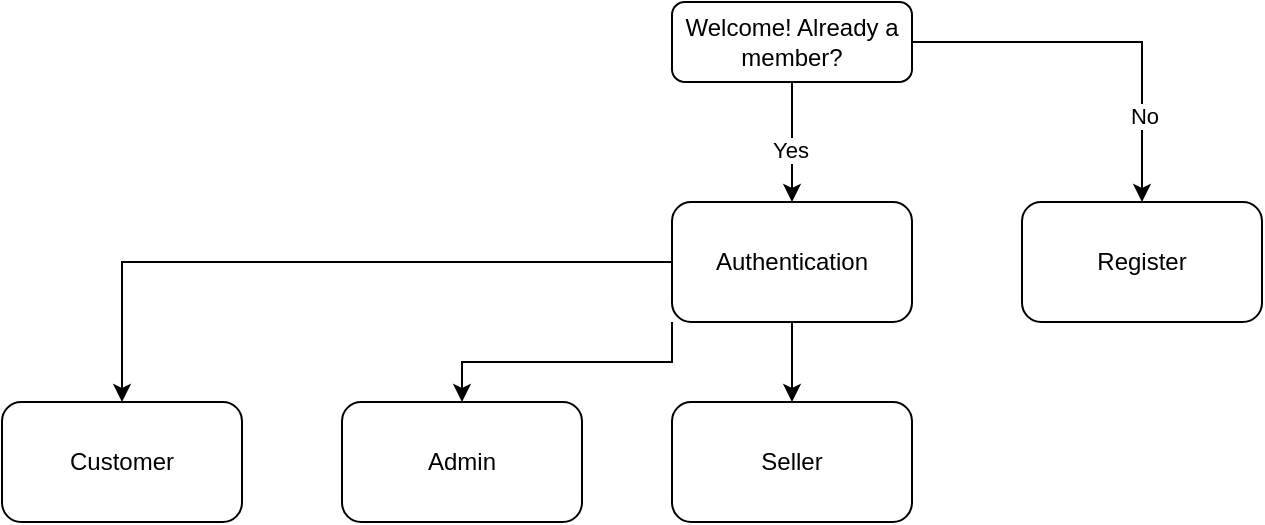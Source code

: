 <mxfile version="24.6.4" type="device">
  <diagram name="Page-1" id="-Wftpi4_jTx8Fu8Yzf0L">
    <mxGraphModel dx="913" dy="454" grid="1" gridSize="10" guides="1" tooltips="1" connect="1" arrows="1" fold="1" page="1" pageScale="1" pageWidth="850" pageHeight="1100" math="0" shadow="0">
      <root>
        <mxCell id="0" />
        <mxCell id="1" parent="0" />
        <mxCell id="wKvLeG6X7i7lk3OunroV-11" style="edgeStyle=orthogonalEdgeStyle;rounded=0;orthogonalLoop=1;jettySize=auto;html=1;" edge="1" parent="1" source="wKvLeG6X7i7lk3OunroV-1" target="wKvLeG6X7i7lk3OunroV-10">
          <mxGeometry relative="1" as="geometry" />
        </mxCell>
        <mxCell id="wKvLeG6X7i7lk3OunroV-12" style="edgeStyle=orthogonalEdgeStyle;rounded=0;orthogonalLoop=1;jettySize=auto;html=1;exitX=0;exitY=1;exitDx=0;exitDy=0;" edge="1" parent="1" source="wKvLeG6X7i7lk3OunroV-1" target="wKvLeG6X7i7lk3OunroV-8">
          <mxGeometry relative="1" as="geometry" />
        </mxCell>
        <mxCell id="wKvLeG6X7i7lk3OunroV-13" style="edgeStyle=orthogonalEdgeStyle;rounded=0;orthogonalLoop=1;jettySize=auto;html=1;exitX=0.5;exitY=1;exitDx=0;exitDy=0;entryX=0.5;entryY=0;entryDx=0;entryDy=0;" edge="1" parent="1" source="wKvLeG6X7i7lk3OunroV-1" target="wKvLeG6X7i7lk3OunroV-9">
          <mxGeometry relative="1" as="geometry" />
        </mxCell>
        <mxCell id="wKvLeG6X7i7lk3OunroV-1" value="Authentication" style="rounded=1;whiteSpace=wrap;html=1;arcSize=16;" vertex="1" parent="1">
          <mxGeometry x="365" y="130" width="120" height="60" as="geometry" />
        </mxCell>
        <mxCell id="wKvLeG6X7i7lk3OunroV-3" style="edgeStyle=orthogonalEdgeStyle;rounded=0;orthogonalLoop=1;jettySize=auto;html=1;" edge="1" parent="1" source="wKvLeG6X7i7lk3OunroV-2" target="wKvLeG6X7i7lk3OunroV-1">
          <mxGeometry relative="1" as="geometry" />
        </mxCell>
        <mxCell id="wKvLeG6X7i7lk3OunroV-6" value="Yes" style="edgeLabel;html=1;align=center;verticalAlign=middle;resizable=0;points=[];" vertex="1" connectable="0" parent="wKvLeG6X7i7lk3OunroV-3">
          <mxGeometry x="0.114" y="-1" relative="1" as="geometry">
            <mxPoint as="offset" />
          </mxGeometry>
        </mxCell>
        <mxCell id="wKvLeG6X7i7lk3OunroV-5" style="edgeStyle=orthogonalEdgeStyle;rounded=0;orthogonalLoop=1;jettySize=auto;html=1;" edge="1" parent="1" source="wKvLeG6X7i7lk3OunroV-2" target="wKvLeG6X7i7lk3OunroV-4">
          <mxGeometry relative="1" as="geometry" />
        </mxCell>
        <mxCell id="wKvLeG6X7i7lk3OunroV-7" value="No" style="edgeLabel;html=1;align=center;verticalAlign=middle;resizable=0;points=[];" vertex="1" connectable="0" parent="wKvLeG6X7i7lk3OunroV-5">
          <mxGeometry x="0.558" y="1" relative="1" as="geometry">
            <mxPoint as="offset" />
          </mxGeometry>
        </mxCell>
        <mxCell id="wKvLeG6X7i7lk3OunroV-2" value="Welcome! Already a member?" style="rounded=1;whiteSpace=wrap;html=1;arcSize=16;" vertex="1" parent="1">
          <mxGeometry x="365" y="30" width="120" height="40" as="geometry" />
        </mxCell>
        <mxCell id="wKvLeG6X7i7lk3OunroV-4" value="Register" style="rounded=1;whiteSpace=wrap;html=1;arcSize=16;" vertex="1" parent="1">
          <mxGeometry x="540" y="130" width="120" height="60" as="geometry" />
        </mxCell>
        <mxCell id="wKvLeG6X7i7lk3OunroV-8" value="Admin" style="rounded=1;whiteSpace=wrap;html=1;arcSize=16;" vertex="1" parent="1">
          <mxGeometry x="200" y="230" width="120" height="60" as="geometry" />
        </mxCell>
        <mxCell id="wKvLeG6X7i7lk3OunroV-9" value="Seller" style="rounded=1;whiteSpace=wrap;html=1;arcSize=16;" vertex="1" parent="1">
          <mxGeometry x="365" y="230" width="120" height="60" as="geometry" />
        </mxCell>
        <mxCell id="wKvLeG6X7i7lk3OunroV-10" value="Customer" style="rounded=1;whiteSpace=wrap;html=1;arcSize=16;" vertex="1" parent="1">
          <mxGeometry x="30" y="230" width="120" height="60" as="geometry" />
        </mxCell>
      </root>
    </mxGraphModel>
  </diagram>
</mxfile>
